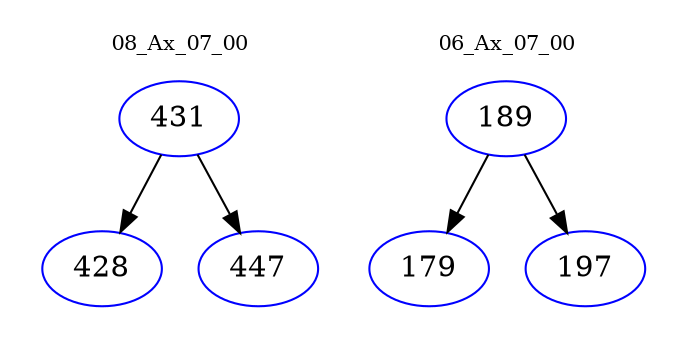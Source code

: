 digraph{
subgraph cluster_0 {
color = white
label = "08_Ax_07_00";
fontsize=10;
T0_431 [label="431", color="blue"]
T0_431 -> T0_428 [color="black"]
T0_428 [label="428", color="blue"]
T0_431 -> T0_447 [color="black"]
T0_447 [label="447", color="blue"]
}
subgraph cluster_1 {
color = white
label = "06_Ax_07_00";
fontsize=10;
T1_189 [label="189", color="blue"]
T1_189 -> T1_179 [color="black"]
T1_179 [label="179", color="blue"]
T1_189 -> T1_197 [color="black"]
T1_197 [label="197", color="blue"]
}
}
